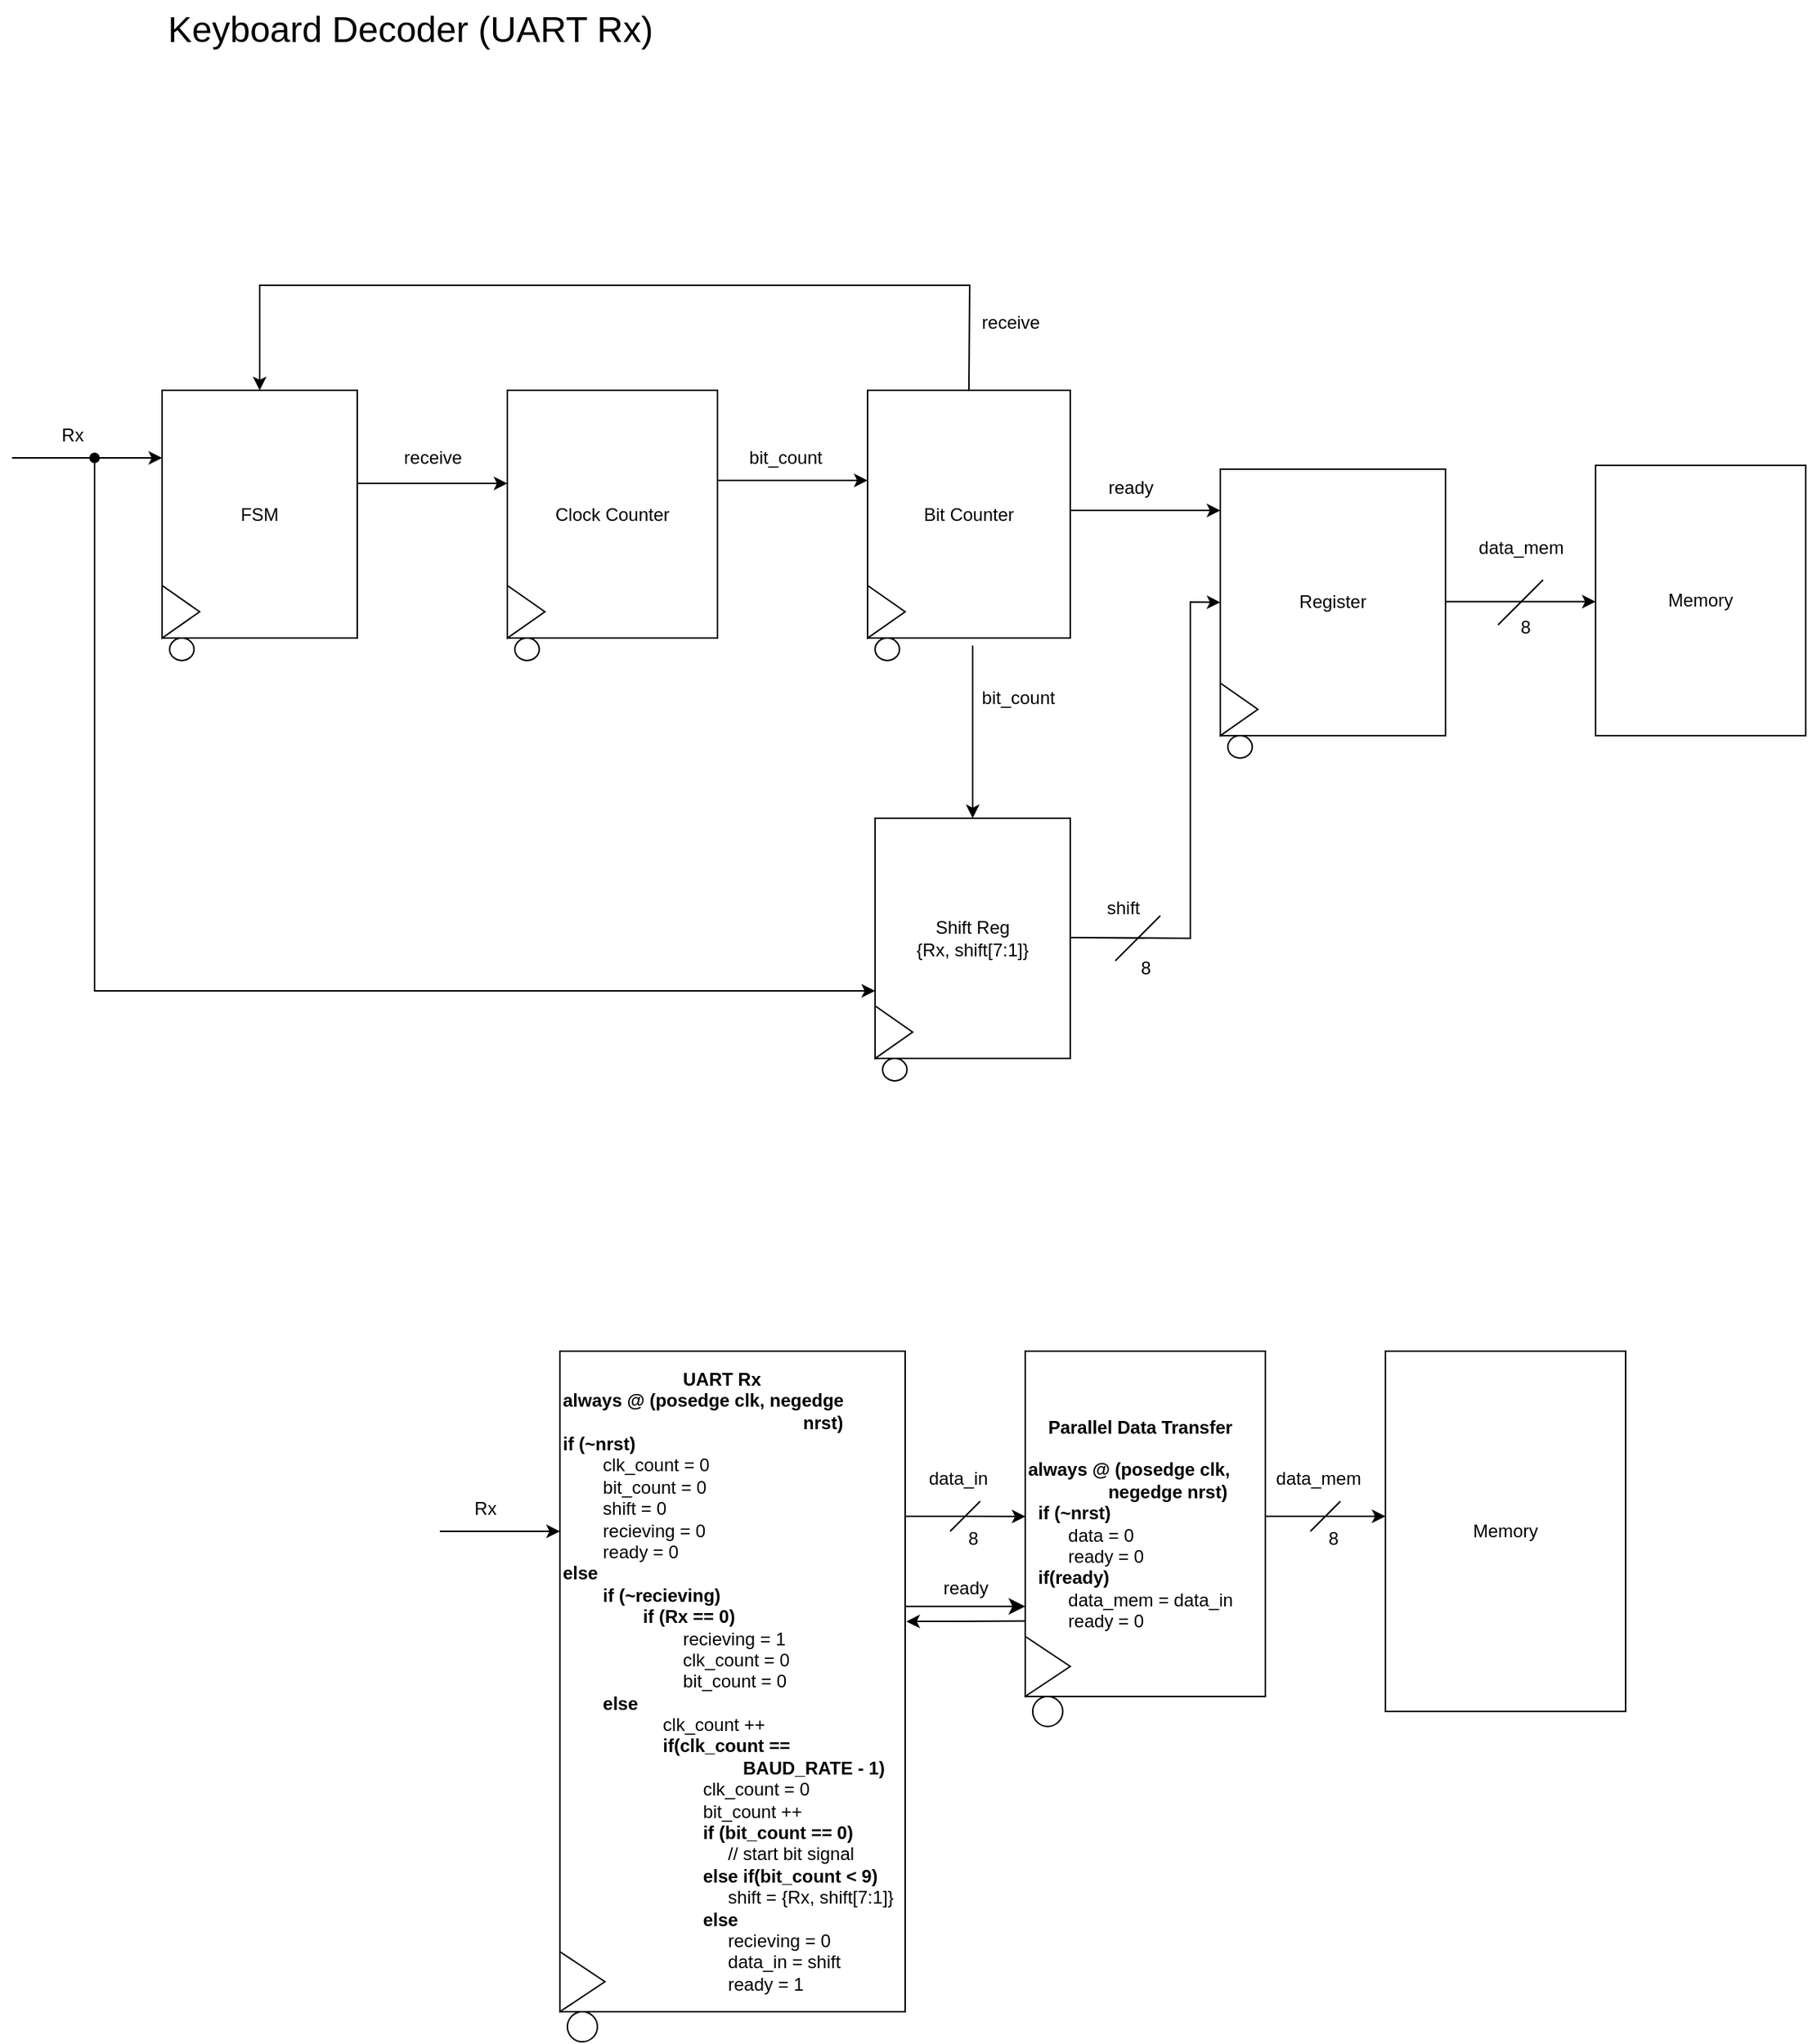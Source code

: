 <mxfile version="24.5.5" type="github">
  <diagram name="Page-1" id="hJIKlYoYh9tqUhOvAnFu">
    <mxGraphModel dx="1364" dy="756" grid="0" gridSize="10" guides="1" tooltips="1" connect="1" arrows="1" fold="1" page="0" pageScale="1" pageWidth="850" pageHeight="1100" math="0" shadow="0">
      <root>
        <mxCell id="0" />
        <mxCell id="1" parent="0" />
        <mxCell id="zQOek3tgbETVmvYBOYxM-1" value="&lt;font style=&quot;font-size: 24px;&quot;&gt;Keyboard Decoder (UART Rx)&lt;/font&gt;" style="text;html=1;align=center;verticalAlign=middle;resizable=0;points=[];autosize=1;strokeColor=none;fillColor=none;" parent="1" vertex="1">
          <mxGeometry x="235" y="20" width="350" height="40" as="geometry" />
        </mxCell>
        <mxCell id="zQOek3tgbETVmvYBOYxM-20" style="edgeStyle=orthogonalEdgeStyle;rounded=0;orthogonalLoop=1;jettySize=auto;html=1;exitX=1;exitY=0.25;exitDx=0;exitDy=0;entryX=0.001;entryY=0.479;entryDx=0;entryDy=0;entryPerimeter=0;" parent="1" source="zQOek3tgbETVmvYBOYxM-2" target="zQOek3tgbETVmvYBOYxM-17" edge="1">
          <mxGeometry relative="1" as="geometry" />
        </mxCell>
        <mxCell id="zQOek3tgbETVmvYBOYxM-2" value="&lt;b&gt;&lt;span style=&quot;white-space: pre;&quot;&gt;&#x9;&lt;span style=&quot;white-space: pre;&quot;&gt;&#x9;&lt;/span&gt;&lt;span style=&quot;white-space: pre;&quot;&gt;&#x9;&lt;/span&gt;&lt;/span&gt;UART Rx&lt;/b&gt;&lt;div&gt;&lt;b&gt;always @ (posedge clk, negedge &lt;span style=&quot;white-space: pre;&quot;&gt;&#x9;&lt;/span&gt;&lt;span style=&quot;white-space: pre;&quot;&gt;&#x9;&lt;/span&gt;&lt;span style=&quot;white-space: pre;&quot;&gt;&#x9;&lt;/span&gt;&lt;span style=&quot;white-space: pre;&quot;&gt;&#x9;&lt;/span&gt;&lt;span style=&quot;white-space: pre;&quot;&gt;&#x9;&lt;/span&gt;&lt;span style=&quot;white-space: pre;&quot;&gt;&#x9;&lt;/span&gt;nrst)&lt;/b&gt;&lt;/div&gt;&lt;div&gt;&lt;b&gt;if (~nrst)&lt;/b&gt;&lt;/div&gt;&lt;div&gt;&lt;span style=&quot;white-space: pre;&quot;&gt;&#x9;&lt;/span&gt;clk_count = 0&lt;/div&gt;&lt;div&gt;&lt;span style=&quot;white-space: pre;&quot;&gt;&#x9;&lt;/span&gt;bit_count = 0&lt;/div&gt;&lt;div&gt;&lt;span style=&quot;white-space: pre;&quot;&gt;&#x9;&lt;/span&gt;shift = 0&lt;/div&gt;&lt;div&gt;&lt;span style=&quot;white-space: pre;&quot;&gt;&#x9;&lt;/span&gt;recieving = 0&lt;/div&gt;&lt;div&gt;&lt;span style=&quot;white-space: pre;&quot;&gt;&#x9;&lt;/span&gt;ready = 0&lt;/div&gt;&lt;div&gt;&lt;b&gt;else&lt;/b&gt;&lt;/div&gt;&lt;div&gt;&lt;b&gt;&amp;nbsp; &amp;nbsp; &amp;nbsp; &amp;nbsp; if (~recieving)&lt;/b&gt;&lt;/div&gt;&lt;div&gt;&lt;b&gt;&lt;span style=&quot;white-space: pre;&quot;&gt;&#x9;&lt;span style=&quot;white-space: pre;&quot;&gt;&#x9;&lt;/span&gt;&lt;/span&gt;if (Rx == 0)&lt;/b&gt;&lt;/div&gt;&lt;div&gt;&lt;span style=&quot;white-space: pre;&quot;&gt;&lt;span style=&quot;white-space: pre;&quot;&gt;&#x9;&lt;/span&gt;&#x9;&lt;span style=&quot;white-space: pre;&quot;&gt;&#x9;&lt;/span&gt;&lt;/span&gt;recieving = 1&lt;/div&gt;&lt;div&gt;&lt;span style=&quot;white-space: pre;&quot;&gt;&lt;span style=&quot;white-space: pre;&quot;&gt;&#x9;&lt;/span&gt;&#x9;&lt;span style=&quot;white-space: pre;&quot;&gt;&#x9;&lt;/span&gt;&lt;/span&gt;clk_count = 0&lt;/div&gt;&lt;div&gt;&lt;span style=&quot;white-space: pre;&quot;&gt;&lt;span style=&quot;white-space: pre;&quot;&gt;&#x9;&lt;/span&gt;&#x9;&lt;span style=&quot;white-space: pre;&quot;&gt;&#x9;&lt;/span&gt;&lt;/span&gt;bit_count = 0&lt;/div&gt;&lt;div&gt;&lt;b&gt;&lt;span style=&quot;white-space: pre;&quot;&gt;&#x9;&lt;/span&gt;else&amp;nbsp;&lt;/b&gt;&lt;/div&gt;&lt;blockquote style=&quot;margin: 0 0 0 40px; border: none; padding: 0px;&quot;&gt;&lt;div&gt;&lt;span style=&quot;white-space: pre;&quot;&gt;&#x9;&lt;/span&gt;clk_count ++&lt;/div&gt;&lt;div&gt;&lt;b&gt;&lt;span style=&quot;white-space: pre;&quot;&gt;&#x9;&lt;/span&gt;if(clk_count ==&amp;nbsp; &amp;nbsp; &amp;nbsp;&amp;nbsp;&lt;span style=&quot;white-space: pre;&quot;&gt;&#x9;&lt;/span&gt;&lt;span style=&quot;white-space: pre;&quot;&gt;&#x9;&lt;span style=&quot;white-space: pre;&quot;&gt;&#x9;&lt;/span&gt;&lt;/span&gt;BAUD_RATE - 1)&lt;/b&gt;&lt;/div&gt;&lt;div&gt;&lt;span style=&quot;white-space: pre;&quot;&gt;&#x9;&lt;/span&gt;&lt;span style=&quot;white-space: pre;&quot;&gt;&#x9;&lt;/span&gt;clk_count = 0&lt;/div&gt;&lt;div&gt;&lt;span style=&quot;white-space: pre;&quot;&gt;&#x9;&lt;/span&gt;&lt;span style=&quot;white-space: pre;&quot;&gt;&#x9;&lt;/span&gt;bit_count ++&lt;/div&gt;&lt;div&gt;&lt;b&gt;&lt;span style=&quot;white-space: pre;&quot;&gt;&#x9;&lt;/span&gt;&lt;span style=&quot;white-space: pre;&quot;&gt;&#x9;&lt;/span&gt;if (bit_count == 0)&lt;/b&gt;&lt;/div&gt;&lt;div&gt;&lt;span style=&quot;white-space: pre;&quot;&gt;&#x9;&lt;/span&gt;&lt;span style=&quot;white-space: pre;&quot;&gt;&#x9;&lt;/span&gt;&amp;nbsp; &amp;nbsp; &amp;nbsp;// start bit signal&lt;/div&gt;&lt;div&gt;&lt;b&gt;&lt;span style=&quot;white-space: pre;&quot;&gt;&#x9;&lt;/span&gt;&lt;span style=&quot;white-space: pre;&quot;&gt;&#x9;&lt;/span&gt;else if(bit_count &amp;lt; 9)&lt;/b&gt;&lt;/div&gt;&lt;div&gt;&lt;span style=&quot;white-space: pre;&quot;&gt;&#x9;&lt;/span&gt;&lt;span style=&quot;white-space: pre;&quot;&gt;&#x9;&lt;/span&gt;&amp;nbsp; &amp;nbsp; &amp;nbsp;shift = {Rx, shift[7:1]}&lt;/div&gt;&lt;div&gt;&lt;b&gt;&lt;span style=&quot;white-space: pre;&quot;&gt;&#x9;&lt;/span&gt;&lt;span style=&quot;white-space: pre;&quot;&gt;&#x9;&lt;/span&gt;else&lt;/b&gt;&lt;/div&gt;&lt;div&gt;&lt;span style=&quot;white-space: pre;&quot;&gt;&#x9;&lt;/span&gt;&lt;span style=&quot;white-space: pre;&quot;&gt;&#x9;&lt;/span&gt;&amp;nbsp; &amp;nbsp; &amp;nbsp;recieving = 0&lt;/div&gt;&lt;div&gt;&lt;span style=&quot;white-space: pre;&quot;&gt;&#x9;&lt;/span&gt;&lt;span style=&quot;white-space: pre;&quot;&gt;&#x9;&lt;/span&gt;&amp;nbsp; &amp;nbsp; &amp;nbsp;data_in = shift&lt;/div&gt;&lt;div&gt;&lt;span style=&quot;white-space: pre;&quot;&gt;&#x9;&lt;/span&gt;&lt;span style=&quot;white-space: pre;&quot;&gt;&#x9;&lt;/span&gt;&amp;nbsp; &amp;nbsp; &amp;nbsp;ready = 1&lt;/div&gt;&lt;/blockquote&gt;" style="whiteSpace=wrap;html=1;align=left;" parent="1" vertex="1">
          <mxGeometry x="510" y="920" width="230" height="440" as="geometry" />
        </mxCell>
        <mxCell id="zQOek3tgbETVmvYBOYxM-3" value="" style="endArrow=classic;html=1;rounded=0;" parent="1" edge="1">
          <mxGeometry width="50" height="50" relative="1" as="geometry">
            <mxPoint x="430" y="1040" as="sourcePoint" />
            <mxPoint x="510" y="1040" as="targetPoint" />
          </mxGeometry>
        </mxCell>
        <mxCell id="zQOek3tgbETVmvYBOYxM-14" value="Rx" style="text;html=1;align=center;verticalAlign=middle;resizable=0;points=[];autosize=1;strokeColor=none;fillColor=none;" parent="1" vertex="1">
          <mxGeometry x="440" y="1010" width="40" height="30" as="geometry" />
        </mxCell>
        <mxCell id="zQOek3tgbETVmvYBOYxM-15" value="Memory" style="whiteSpace=wrap;html=1;" parent="1" vertex="1">
          <mxGeometry x="1060" y="920" width="160" height="240" as="geometry" />
        </mxCell>
        <mxCell id="zQOek3tgbETVmvYBOYxM-17" value="&lt;b&gt;&amp;nbsp; &amp;nbsp; Parallel Data Transfer&lt;/b&gt;&lt;div&gt;&lt;b&gt;&lt;br&gt;&lt;/b&gt;&lt;div&gt;&lt;b&gt;always @ (posedge clk, &lt;span style=&quot;white-space: pre;&quot;&gt;&#x9;&lt;/span&gt;&lt;span style=&quot;white-space: pre;&quot;&gt;&#x9;&lt;/span&gt;negedge nrst)&lt;/b&gt;&lt;/div&gt;&lt;div&gt;&lt;b&gt;&amp;nbsp; if (~nrst)&lt;/b&gt;&lt;/div&gt;&lt;div&gt;&lt;span style=&quot;white-space: pre;&quot;&gt;&#x9;&lt;/span&gt;data = 0&lt;/div&gt;&lt;div&gt;&lt;span style=&quot;white-space: pre;&quot;&gt;&#x9;&lt;/span&gt;ready = 0&lt;/div&gt;&lt;div&gt;&lt;b&gt;&amp;nbsp; if(ready)&lt;/b&gt;&lt;/div&gt;&lt;div&gt;&lt;span style=&quot;white-space: pre;&quot;&gt;&#x9;&lt;/span&gt;data_mem = data_in&lt;/div&gt;&lt;div&gt;&lt;span style=&quot;white-space: pre;&quot;&gt;&#x9;&lt;/span&gt;ready = 0&lt;/div&gt;&lt;/div&gt;" style="whiteSpace=wrap;html=1;align=left;" parent="1" vertex="1">
          <mxGeometry x="820" y="920" width="160" height="230" as="geometry" />
        </mxCell>
        <mxCell id="zQOek3tgbETVmvYBOYxM-19" value="data_in" style="text;html=1;align=center;verticalAlign=middle;resizable=0;points=[];autosize=1;strokeColor=none;fillColor=none;" parent="1" vertex="1">
          <mxGeometry x="745" y="990" width="60" height="30" as="geometry" />
        </mxCell>
        <mxCell id="zQOek3tgbETVmvYBOYxM-21" value="" style="endArrow=none;html=1;rounded=0;" parent="1" edge="1">
          <mxGeometry width="50" height="50" relative="1" as="geometry">
            <mxPoint x="770" y="1040" as="sourcePoint" />
            <mxPoint x="790" y="1020" as="targetPoint" />
          </mxGeometry>
        </mxCell>
        <mxCell id="zQOek3tgbETVmvYBOYxM-22" value="8" style="text;html=1;align=center;verticalAlign=middle;resizable=0;points=[];autosize=1;strokeColor=none;fillColor=none;" parent="1" vertex="1">
          <mxGeometry x="770" y="1030" width="30" height="30" as="geometry" />
        </mxCell>
        <mxCell id="zQOek3tgbETVmvYBOYxM-26" value="" style="edgeStyle=none;orthogonalLoop=1;jettySize=auto;html=1;endArrow=classic;startArrow=none;endSize=8;startSize=8;rounded=0;startFill=0;" parent="1" edge="1">
          <mxGeometry width="100" relative="1" as="geometry">
            <mxPoint x="740" y="1090" as="sourcePoint" />
            <mxPoint x="820" y="1090" as="targetPoint" />
            <Array as="points" />
          </mxGeometry>
        </mxCell>
        <mxCell id="zQOek3tgbETVmvYBOYxM-27" value="&lt;div&gt;&lt;br&gt;&lt;/div&gt;ready" style="text;html=1;align=center;verticalAlign=middle;resizable=0;points=[];autosize=1;strokeColor=none;fillColor=none;" parent="1" vertex="1">
          <mxGeometry x="755" y="1050" width="50" height="40" as="geometry" />
        </mxCell>
        <mxCell id="zQOek3tgbETVmvYBOYxM-32" style="edgeStyle=orthogonalEdgeStyle;rounded=0;orthogonalLoop=1;jettySize=auto;html=1;exitX=1;exitY=0.25;exitDx=0;exitDy=0;entryX=0.001;entryY=0.479;entryDx=0;entryDy=0;entryPerimeter=0;" parent="1" edge="1">
          <mxGeometry relative="1" as="geometry">
            <mxPoint x="980" y="1030" as="sourcePoint" />
            <mxPoint x="1060" y="1030" as="targetPoint" />
          </mxGeometry>
        </mxCell>
        <mxCell id="zQOek3tgbETVmvYBOYxM-33" value="data_mem" style="text;html=1;align=center;verticalAlign=middle;resizable=0;points=[];autosize=1;strokeColor=none;fillColor=none;" parent="1" vertex="1">
          <mxGeometry x="975" y="990" width="80" height="30" as="geometry" />
        </mxCell>
        <mxCell id="zQOek3tgbETVmvYBOYxM-34" value="" style="endArrow=none;html=1;rounded=0;" parent="1" edge="1">
          <mxGeometry width="50" height="50" relative="1" as="geometry">
            <mxPoint x="1010" y="1040" as="sourcePoint" />
            <mxPoint x="1030" y="1020" as="targetPoint" />
          </mxGeometry>
        </mxCell>
        <mxCell id="zQOek3tgbETVmvYBOYxM-35" value="8" style="text;html=1;align=center;verticalAlign=middle;resizable=0;points=[];autosize=1;strokeColor=none;fillColor=none;" parent="1" vertex="1">
          <mxGeometry x="1010" y="1030" width="30" height="30" as="geometry" />
        </mxCell>
        <mxCell id="EONkaieYPSGUkPehgWkg-1" value="" style="edgeStyle=none;orthogonalLoop=1;jettySize=auto;html=1;rounded=0;entryX=1.004;entryY=0.432;entryDx=0;entryDy=0;entryPerimeter=0;exitX=-0.001;exitY=0.825;exitDx=0;exitDy=0;exitPerimeter=0;" parent="1" edge="1">
          <mxGeometry width="100" relative="1" as="geometry">
            <mxPoint x="819.84" y="1099.75" as="sourcePoint" />
            <mxPoint x="740.8" y="1100.08" as="targetPoint" />
            <Array as="points" />
          </mxGeometry>
        </mxCell>
        <mxCell id="9Id_C44nwDwOBjQY_pvZ-1" value="" style="triangle;whiteSpace=wrap;html=1;" parent="1" vertex="1">
          <mxGeometry x="510" y="1320" width="30" height="40" as="geometry" />
        </mxCell>
        <mxCell id="9Id_C44nwDwOBjQY_pvZ-2" value="" style="ellipse;whiteSpace=wrap;html=1;" parent="1" vertex="1">
          <mxGeometry x="515" y="1360" width="20" height="20" as="geometry" />
        </mxCell>
        <mxCell id="9Id_C44nwDwOBjQY_pvZ-3" value="" style="triangle;whiteSpace=wrap;html=1;" parent="1" vertex="1">
          <mxGeometry x="820" y="1110" width="30" height="40" as="geometry" />
        </mxCell>
        <mxCell id="9Id_C44nwDwOBjQY_pvZ-4" value="" style="ellipse;whiteSpace=wrap;html=1;" parent="1" vertex="1">
          <mxGeometry x="825" y="1150" width="20" height="20" as="geometry" />
        </mxCell>
        <mxCell id="n4ZOIPBennIeKUP7Elqf-1" value="" style="edgeStyle=none;orthogonalLoop=1;jettySize=auto;html=1;rounded=0;" edge="1" parent="1">
          <mxGeometry width="100" relative="1" as="geometry">
            <mxPoint x="145" y="325" as="sourcePoint" />
            <mxPoint x="245" y="325" as="targetPoint" />
            <Array as="points" />
          </mxGeometry>
        </mxCell>
        <mxCell id="n4ZOIPBennIeKUP7Elqf-2" value="Rx" style="text;html=1;align=center;verticalAlign=middle;resizable=0;points=[];autosize=1;strokeColor=none;fillColor=none;" vertex="1" parent="1">
          <mxGeometry x="165" y="295" width="40" height="30" as="geometry" />
        </mxCell>
        <mxCell id="n4ZOIPBennIeKUP7Elqf-3" value="FSM" style="whiteSpace=wrap;html=1;" vertex="1" parent="1">
          <mxGeometry x="245" y="280" width="130" height="165" as="geometry" />
        </mxCell>
        <mxCell id="n4ZOIPBennIeKUP7Elqf-4" value="" style="edgeStyle=none;orthogonalLoop=1;jettySize=auto;html=1;rounded=0;" edge="1" parent="1">
          <mxGeometry width="100" relative="1" as="geometry">
            <mxPoint x="375" y="342" as="sourcePoint" />
            <mxPoint x="475" y="342" as="targetPoint" />
            <Array as="points" />
          </mxGeometry>
        </mxCell>
        <mxCell id="n4ZOIPBennIeKUP7Elqf-5" value="receive" style="text;html=1;align=center;verticalAlign=middle;resizable=0;points=[];autosize=1;strokeColor=none;fillColor=none;" vertex="1" parent="1">
          <mxGeometry x="395" y="310" width="60" height="30" as="geometry" />
        </mxCell>
        <mxCell id="n4ZOIPBennIeKUP7Elqf-6" value="Clock Counter" style="whiteSpace=wrap;html=1;" vertex="1" parent="1">
          <mxGeometry x="475" y="280" width="140" height="165" as="geometry" />
        </mxCell>
        <mxCell id="n4ZOIPBennIeKUP7Elqf-7" value="Bit Counter" style="whiteSpace=wrap;html=1;" vertex="1" parent="1">
          <mxGeometry x="715" y="280" width="135" height="165" as="geometry" />
        </mxCell>
        <mxCell id="n4ZOIPBennIeKUP7Elqf-8" value="" style="edgeStyle=none;orthogonalLoop=1;jettySize=auto;html=1;rounded=0;" edge="1" parent="1">
          <mxGeometry width="100" relative="1" as="geometry">
            <mxPoint x="615" y="340" as="sourcePoint" />
            <mxPoint x="715" y="340" as="targetPoint" />
            <Array as="points" />
          </mxGeometry>
        </mxCell>
        <mxCell id="n4ZOIPBennIeKUP7Elqf-9" value="&lt;div&gt;&lt;span style=&quot;background-color: initial;&quot;&gt;bit_count&lt;/span&gt;&lt;br&gt;&lt;/div&gt;" style="text;html=1;align=center;verticalAlign=middle;resizable=0;points=[];autosize=1;strokeColor=none;fillColor=none;" vertex="1" parent="1">
          <mxGeometry x="625" y="310" width="70" height="30" as="geometry" />
        </mxCell>
        <mxCell id="n4ZOIPBennIeKUP7Elqf-10" value="" style="triangle;whiteSpace=wrap;html=1;" vertex="1" parent="1">
          <mxGeometry x="245" y="410" width="25" height="35" as="geometry" />
        </mxCell>
        <mxCell id="n4ZOIPBennIeKUP7Elqf-11" value="" style="ellipse;whiteSpace=wrap;html=1;" vertex="1" parent="1">
          <mxGeometry x="250" y="445" width="16.25" height="15" as="geometry" />
        </mxCell>
        <mxCell id="n4ZOIPBennIeKUP7Elqf-15" value="" style="triangle;whiteSpace=wrap;html=1;" vertex="1" parent="1">
          <mxGeometry x="475" y="410" width="25" height="35" as="geometry" />
        </mxCell>
        <mxCell id="n4ZOIPBennIeKUP7Elqf-16" value="" style="ellipse;whiteSpace=wrap;html=1;" vertex="1" parent="1">
          <mxGeometry x="480" y="445" width="16.25" height="15" as="geometry" />
        </mxCell>
        <mxCell id="n4ZOIPBennIeKUP7Elqf-17" value="" style="triangle;whiteSpace=wrap;html=1;" vertex="1" parent="1">
          <mxGeometry x="715" y="410" width="25" height="35" as="geometry" />
        </mxCell>
        <mxCell id="n4ZOIPBennIeKUP7Elqf-18" value="" style="ellipse;whiteSpace=wrap;html=1;" vertex="1" parent="1">
          <mxGeometry x="720" y="445" width="16.25" height="15" as="geometry" />
        </mxCell>
        <mxCell id="n4ZOIPBennIeKUP7Elqf-20" value="Shift Reg&lt;div&gt;{Rx, shift[7:1]}&lt;/div&gt;" style="whiteSpace=wrap;html=1;" vertex="1" parent="1">
          <mxGeometry x="720" y="565" width="130" height="160" as="geometry" />
        </mxCell>
        <mxCell id="n4ZOIPBennIeKUP7Elqf-21" value="" style="edgeStyle=none;orthogonalLoop=1;jettySize=auto;html=1;rounded=0;exitX=0.875;exitY=1;exitDx=0;exitDy=0;exitPerimeter=0;entryX=0;entryY=0.719;entryDx=0;entryDy=0;startArrow=oval;startFill=1;entryPerimeter=0;" edge="1" parent="1" source="n4ZOIPBennIeKUP7Elqf-2" target="n4ZOIPBennIeKUP7Elqf-20">
          <mxGeometry width="100" relative="1" as="geometry">
            <mxPoint x="330" y="600" as="sourcePoint" />
            <mxPoint x="430" y="600" as="targetPoint" />
            <Array as="points">
              <mxPoint x="200" y="680" />
            </Array>
          </mxGeometry>
        </mxCell>
        <mxCell id="n4ZOIPBennIeKUP7Elqf-24" value="" style="triangle;whiteSpace=wrap;html=1;" vertex="1" parent="1">
          <mxGeometry x="720" y="690" width="25" height="35" as="geometry" />
        </mxCell>
        <mxCell id="n4ZOIPBennIeKUP7Elqf-25" value="" style="ellipse;whiteSpace=wrap;html=1;" vertex="1" parent="1">
          <mxGeometry x="725" y="725" width="16.25" height="15" as="geometry" />
        </mxCell>
        <mxCell id="n4ZOIPBennIeKUP7Elqf-26" value="" style="edgeStyle=none;orthogonalLoop=1;jettySize=auto;html=1;rounded=0;entryX=0;entryY=0.5;entryDx=0;entryDy=0;" edge="1" parent="1" target="n4ZOIPBennIeKUP7Elqf-36">
          <mxGeometry width="100" relative="1" as="geometry">
            <mxPoint x="850" y="644.5" as="sourcePoint" />
            <mxPoint x="950" y="644.5" as="targetPoint" />
            <Array as="points">
              <mxPoint x="930" y="645" />
              <mxPoint x="930" y="421" />
            </Array>
          </mxGeometry>
        </mxCell>
        <mxCell id="n4ZOIPBennIeKUP7Elqf-27" value="shift" style="text;html=1;align=center;verticalAlign=middle;resizable=0;points=[];autosize=1;strokeColor=none;fillColor=none;" vertex="1" parent="1">
          <mxGeometry x="860" y="610" width="50" height="30" as="geometry" />
        </mxCell>
        <mxCell id="n4ZOIPBennIeKUP7Elqf-28" value="" style="edgeStyle=none;orthogonalLoop=1;jettySize=auto;html=1;rounded=0;entryX=0.5;entryY=0;entryDx=0;entryDy=0;" edge="1" parent="1" target="n4ZOIPBennIeKUP7Elqf-20">
          <mxGeometry width="100" relative="1" as="geometry">
            <mxPoint x="785" y="450" as="sourcePoint" />
            <mxPoint x="880" y="445" as="targetPoint" />
            <Array as="points" />
          </mxGeometry>
        </mxCell>
        <mxCell id="n4ZOIPBennIeKUP7Elqf-29" value="&lt;div&gt;&lt;span style=&quot;background-color: initial;&quot;&gt;bit_count&lt;/span&gt;&lt;br&gt;&lt;/div&gt;" style="text;html=1;align=center;verticalAlign=middle;resizable=0;points=[];autosize=1;strokeColor=none;fillColor=none;" vertex="1" parent="1">
          <mxGeometry x="780" y="470" width="70" height="30" as="geometry" />
        </mxCell>
        <mxCell id="n4ZOIPBennIeKUP7Elqf-30" value="" style="endArrow=none;html=1;rounded=0;" edge="1" parent="1">
          <mxGeometry width="50" height="50" relative="1" as="geometry">
            <mxPoint x="880" y="660" as="sourcePoint" />
            <mxPoint x="910" y="630" as="targetPoint" />
          </mxGeometry>
        </mxCell>
        <mxCell id="n4ZOIPBennIeKUP7Elqf-31" value="8" style="text;html=1;align=center;verticalAlign=middle;resizable=0;points=[];autosize=1;strokeColor=none;fillColor=none;" vertex="1" parent="1">
          <mxGeometry x="885" y="650" width="30" height="30" as="geometry" />
        </mxCell>
        <mxCell id="n4ZOIPBennIeKUP7Elqf-32" value="" style="edgeStyle=none;orthogonalLoop=1;jettySize=auto;html=1;rounded=0;" edge="1" parent="1">
          <mxGeometry width="100" relative="1" as="geometry">
            <mxPoint x="850" y="360" as="sourcePoint" />
            <mxPoint x="950" y="360" as="targetPoint" />
            <Array as="points" />
          </mxGeometry>
        </mxCell>
        <mxCell id="n4ZOIPBennIeKUP7Elqf-33" value="ready" style="text;html=1;align=center;verticalAlign=middle;resizable=0;points=[];autosize=1;strokeColor=none;fillColor=none;" vertex="1" parent="1">
          <mxGeometry x="865" y="330" width="50" height="30" as="geometry" />
        </mxCell>
        <mxCell id="n4ZOIPBennIeKUP7Elqf-34" value="" style="edgeStyle=none;orthogonalLoop=1;jettySize=auto;html=1;rounded=0;exitX=0.5;exitY=0;exitDx=0;exitDy=0;entryX=0.5;entryY=0;entryDx=0;entryDy=0;" edge="1" parent="1" source="n4ZOIPBennIeKUP7Elqf-7" target="n4ZOIPBennIeKUP7Elqf-3">
          <mxGeometry width="100" relative="1" as="geometry">
            <mxPoint x="720" y="240" as="sourcePoint" />
            <mxPoint x="820" y="240" as="targetPoint" />
            <Array as="points">
              <mxPoint x="783" y="210" />
              <mxPoint x="310" y="210" />
            </Array>
          </mxGeometry>
        </mxCell>
        <mxCell id="n4ZOIPBennIeKUP7Elqf-35" value="receive" style="text;html=1;align=center;verticalAlign=middle;resizable=0;points=[];autosize=1;strokeColor=none;fillColor=none;" vertex="1" parent="1">
          <mxGeometry x="780" y="220" width="60" height="30" as="geometry" />
        </mxCell>
        <mxCell id="n4ZOIPBennIeKUP7Elqf-36" value="Register" style="whiteSpace=wrap;html=1;" vertex="1" parent="1">
          <mxGeometry x="950" y="332.5" width="150" height="177.5" as="geometry" />
        </mxCell>
        <mxCell id="n4ZOIPBennIeKUP7Elqf-37" value="" style="edgeStyle=none;orthogonalLoop=1;jettySize=auto;html=1;rounded=0;" edge="1" parent="1">
          <mxGeometry width="100" relative="1" as="geometry">
            <mxPoint x="1100" y="420.75" as="sourcePoint" />
            <mxPoint x="1200" y="420.75" as="targetPoint" />
            <Array as="points" />
          </mxGeometry>
        </mxCell>
        <mxCell id="n4ZOIPBennIeKUP7Elqf-38" value="data_mem" style="text;html=1;align=center;verticalAlign=middle;resizable=0;points=[];autosize=1;strokeColor=none;fillColor=none;" vertex="1" parent="1">
          <mxGeometry x="1110" y="370" width="80" height="30" as="geometry" />
        </mxCell>
        <mxCell id="n4ZOIPBennIeKUP7Elqf-39" value="" style="endArrow=none;html=1;rounded=0;" edge="1" parent="1">
          <mxGeometry width="50" height="50" relative="1" as="geometry">
            <mxPoint x="1135" y="436.25" as="sourcePoint" />
            <mxPoint x="1165" y="406.25" as="targetPoint" />
          </mxGeometry>
        </mxCell>
        <mxCell id="n4ZOIPBennIeKUP7Elqf-40" value="8" style="text;html=1;align=center;verticalAlign=middle;resizable=0;points=[];autosize=1;strokeColor=none;fillColor=none;" vertex="1" parent="1">
          <mxGeometry x="1137.5" y="422.5" width="30" height="30" as="geometry" />
        </mxCell>
        <mxCell id="n4ZOIPBennIeKUP7Elqf-41" value="Memory" style="whiteSpace=wrap;html=1;" vertex="1" parent="1">
          <mxGeometry x="1200" y="330" width="140" height="180" as="geometry" />
        </mxCell>
        <mxCell id="n4ZOIPBennIeKUP7Elqf-44" value="" style="triangle;whiteSpace=wrap;html=1;" vertex="1" parent="1">
          <mxGeometry x="950" y="475" width="25" height="35" as="geometry" />
        </mxCell>
        <mxCell id="n4ZOIPBennIeKUP7Elqf-45" value="" style="ellipse;whiteSpace=wrap;html=1;" vertex="1" parent="1">
          <mxGeometry x="955" y="510" width="16.25" height="15" as="geometry" />
        </mxCell>
      </root>
    </mxGraphModel>
  </diagram>
</mxfile>
